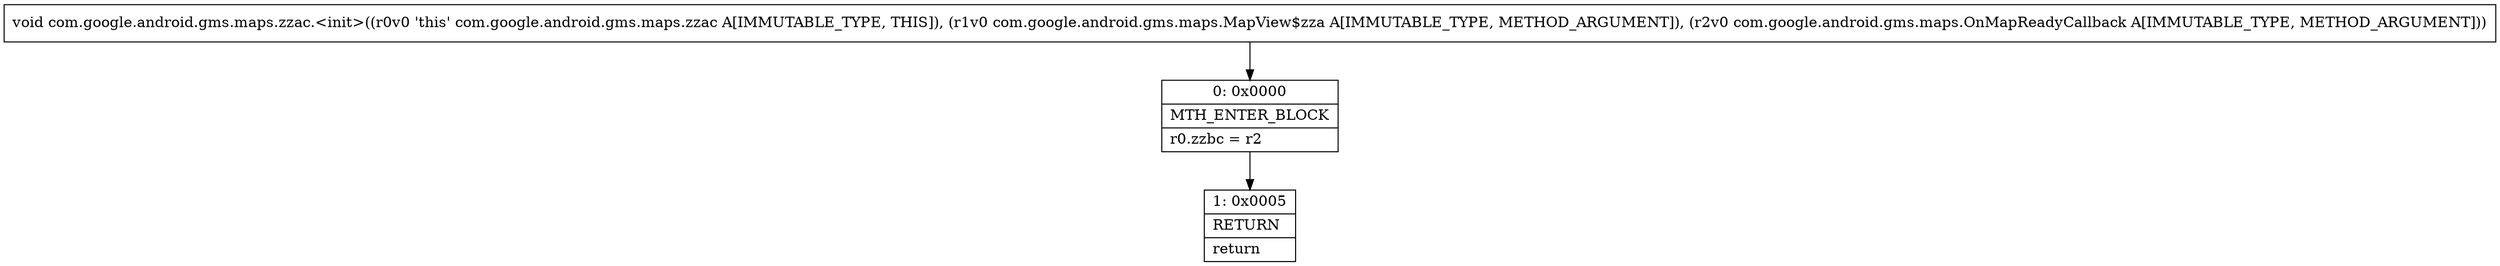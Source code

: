 digraph "CFG forcom.google.android.gms.maps.zzac.\<init\>(Lcom\/google\/android\/gms\/maps\/MapView$zza;Lcom\/google\/android\/gms\/maps\/OnMapReadyCallback;)V" {
Node_0 [shape=record,label="{0\:\ 0x0000|MTH_ENTER_BLOCK\l|r0.zzbc = r2\l}"];
Node_1 [shape=record,label="{1\:\ 0x0005|RETURN\l|return\l}"];
MethodNode[shape=record,label="{void com.google.android.gms.maps.zzac.\<init\>((r0v0 'this' com.google.android.gms.maps.zzac A[IMMUTABLE_TYPE, THIS]), (r1v0 com.google.android.gms.maps.MapView$zza A[IMMUTABLE_TYPE, METHOD_ARGUMENT]), (r2v0 com.google.android.gms.maps.OnMapReadyCallback A[IMMUTABLE_TYPE, METHOD_ARGUMENT])) }"];
MethodNode -> Node_0;
Node_0 -> Node_1;
}

